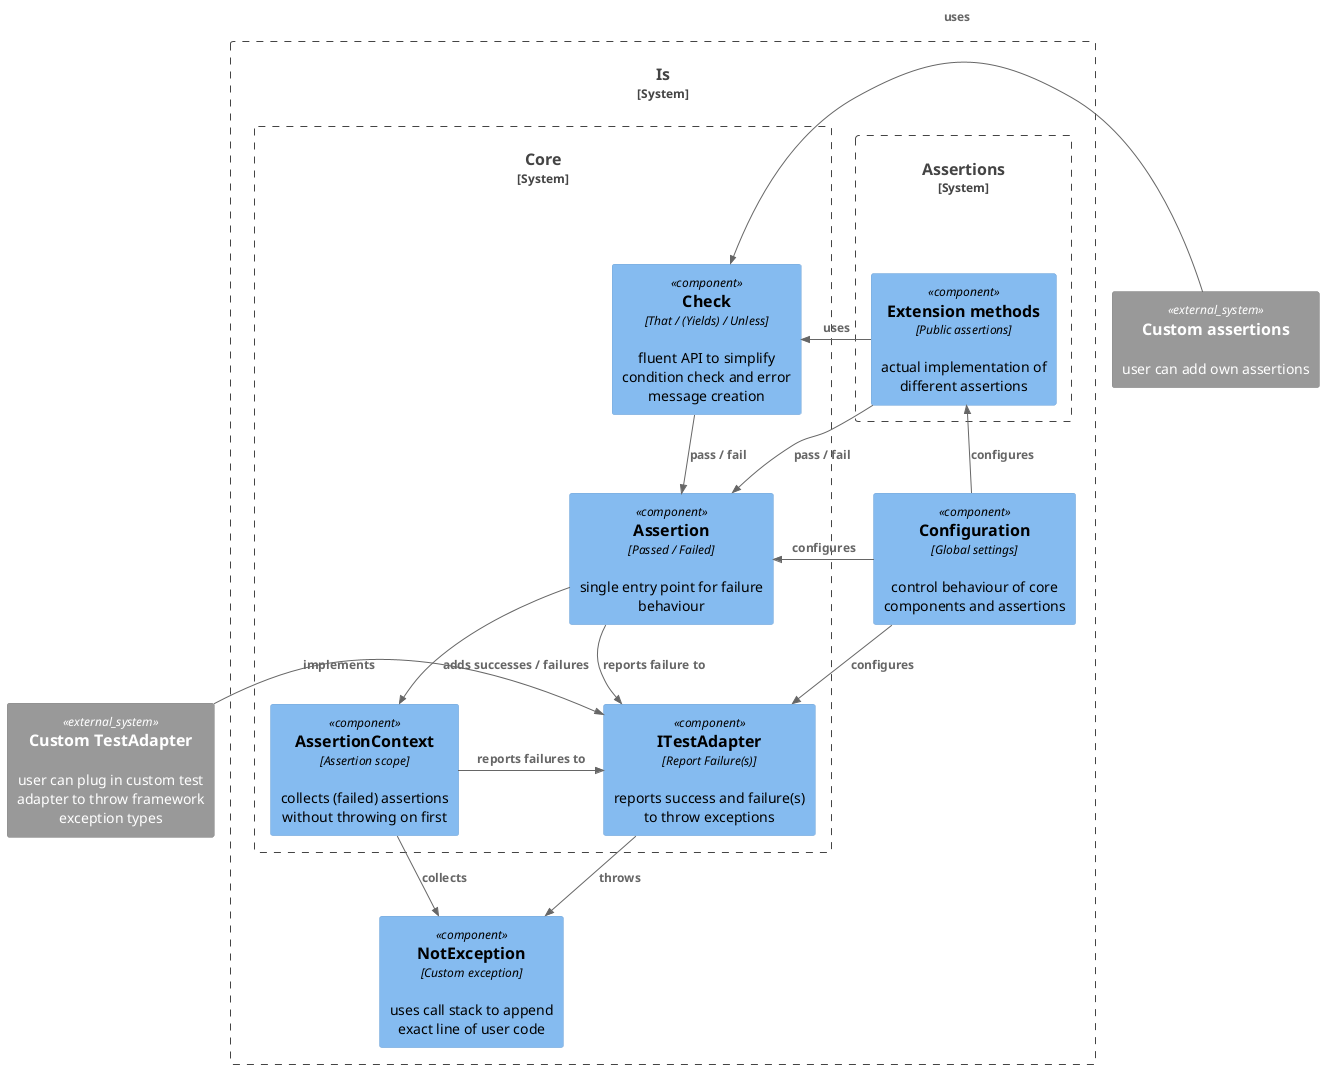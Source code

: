 @startuml "Architecture"

!include <C4/C4_Component>

' !theme reddress-darkblue
' !theme plain
' !theme metal
' !theme materia

' left to right direction

System_Ext(ca, "Custom assertions", "user can add own assertions")
System_Ext(cta, "Custom TestAdapter", "user can plug in custom test adapter to throw framework exception types")

System_Boundary(Is, "Is") {
    Component(ex, "NotException", "Custom exception", "uses call stack to append exact line of user code")
    Component(conf, "Configuration", "Global settings", "control behaviour of core components and assertions")

    System_Boundary(Assertions, "Assertions") {
        Component(ext, "Extension methods", "Public assertions", "actual implementation of different assertions")
        }

    System_Boundary(Core, "Core") {
        Component(ass, "Assertion", "Passed / Failed", "single entry point for failure behaviour")
        Component(check, "Check", "That / (Yields) / Unless", "fluent API to simplify condition check and error message creation")
        Component(ctx, "AssertionContext", "Assertion scope", "collects (failed) assertions without throwing on first")
        Component(ita, "ITestAdapter", "Report Failure(s)", "reports success and failure(s) to throw exceptions")
        }
    }
}

Rel(ass, ita, "reports failure to")
Rel(ctx, ex, "collects")
Rel(ita, ex, "throws")
Rel_R(cta, ita, "implements")

Rel_U(ext, check, "uses")
Rel(ext, ass, "pass / fail")
Rel_L(ca, check, "uses")

Rel_L(ctx, ita, "reports failures to")

Rel(check, ass, "pass / fail")
Rel(ass, ctx, "adds successes / failures")

Rel_R(conf, ass, "configures")
Rel(conf, ita, "configures")
Rel_U(conf, ext, "configures")


@enduml